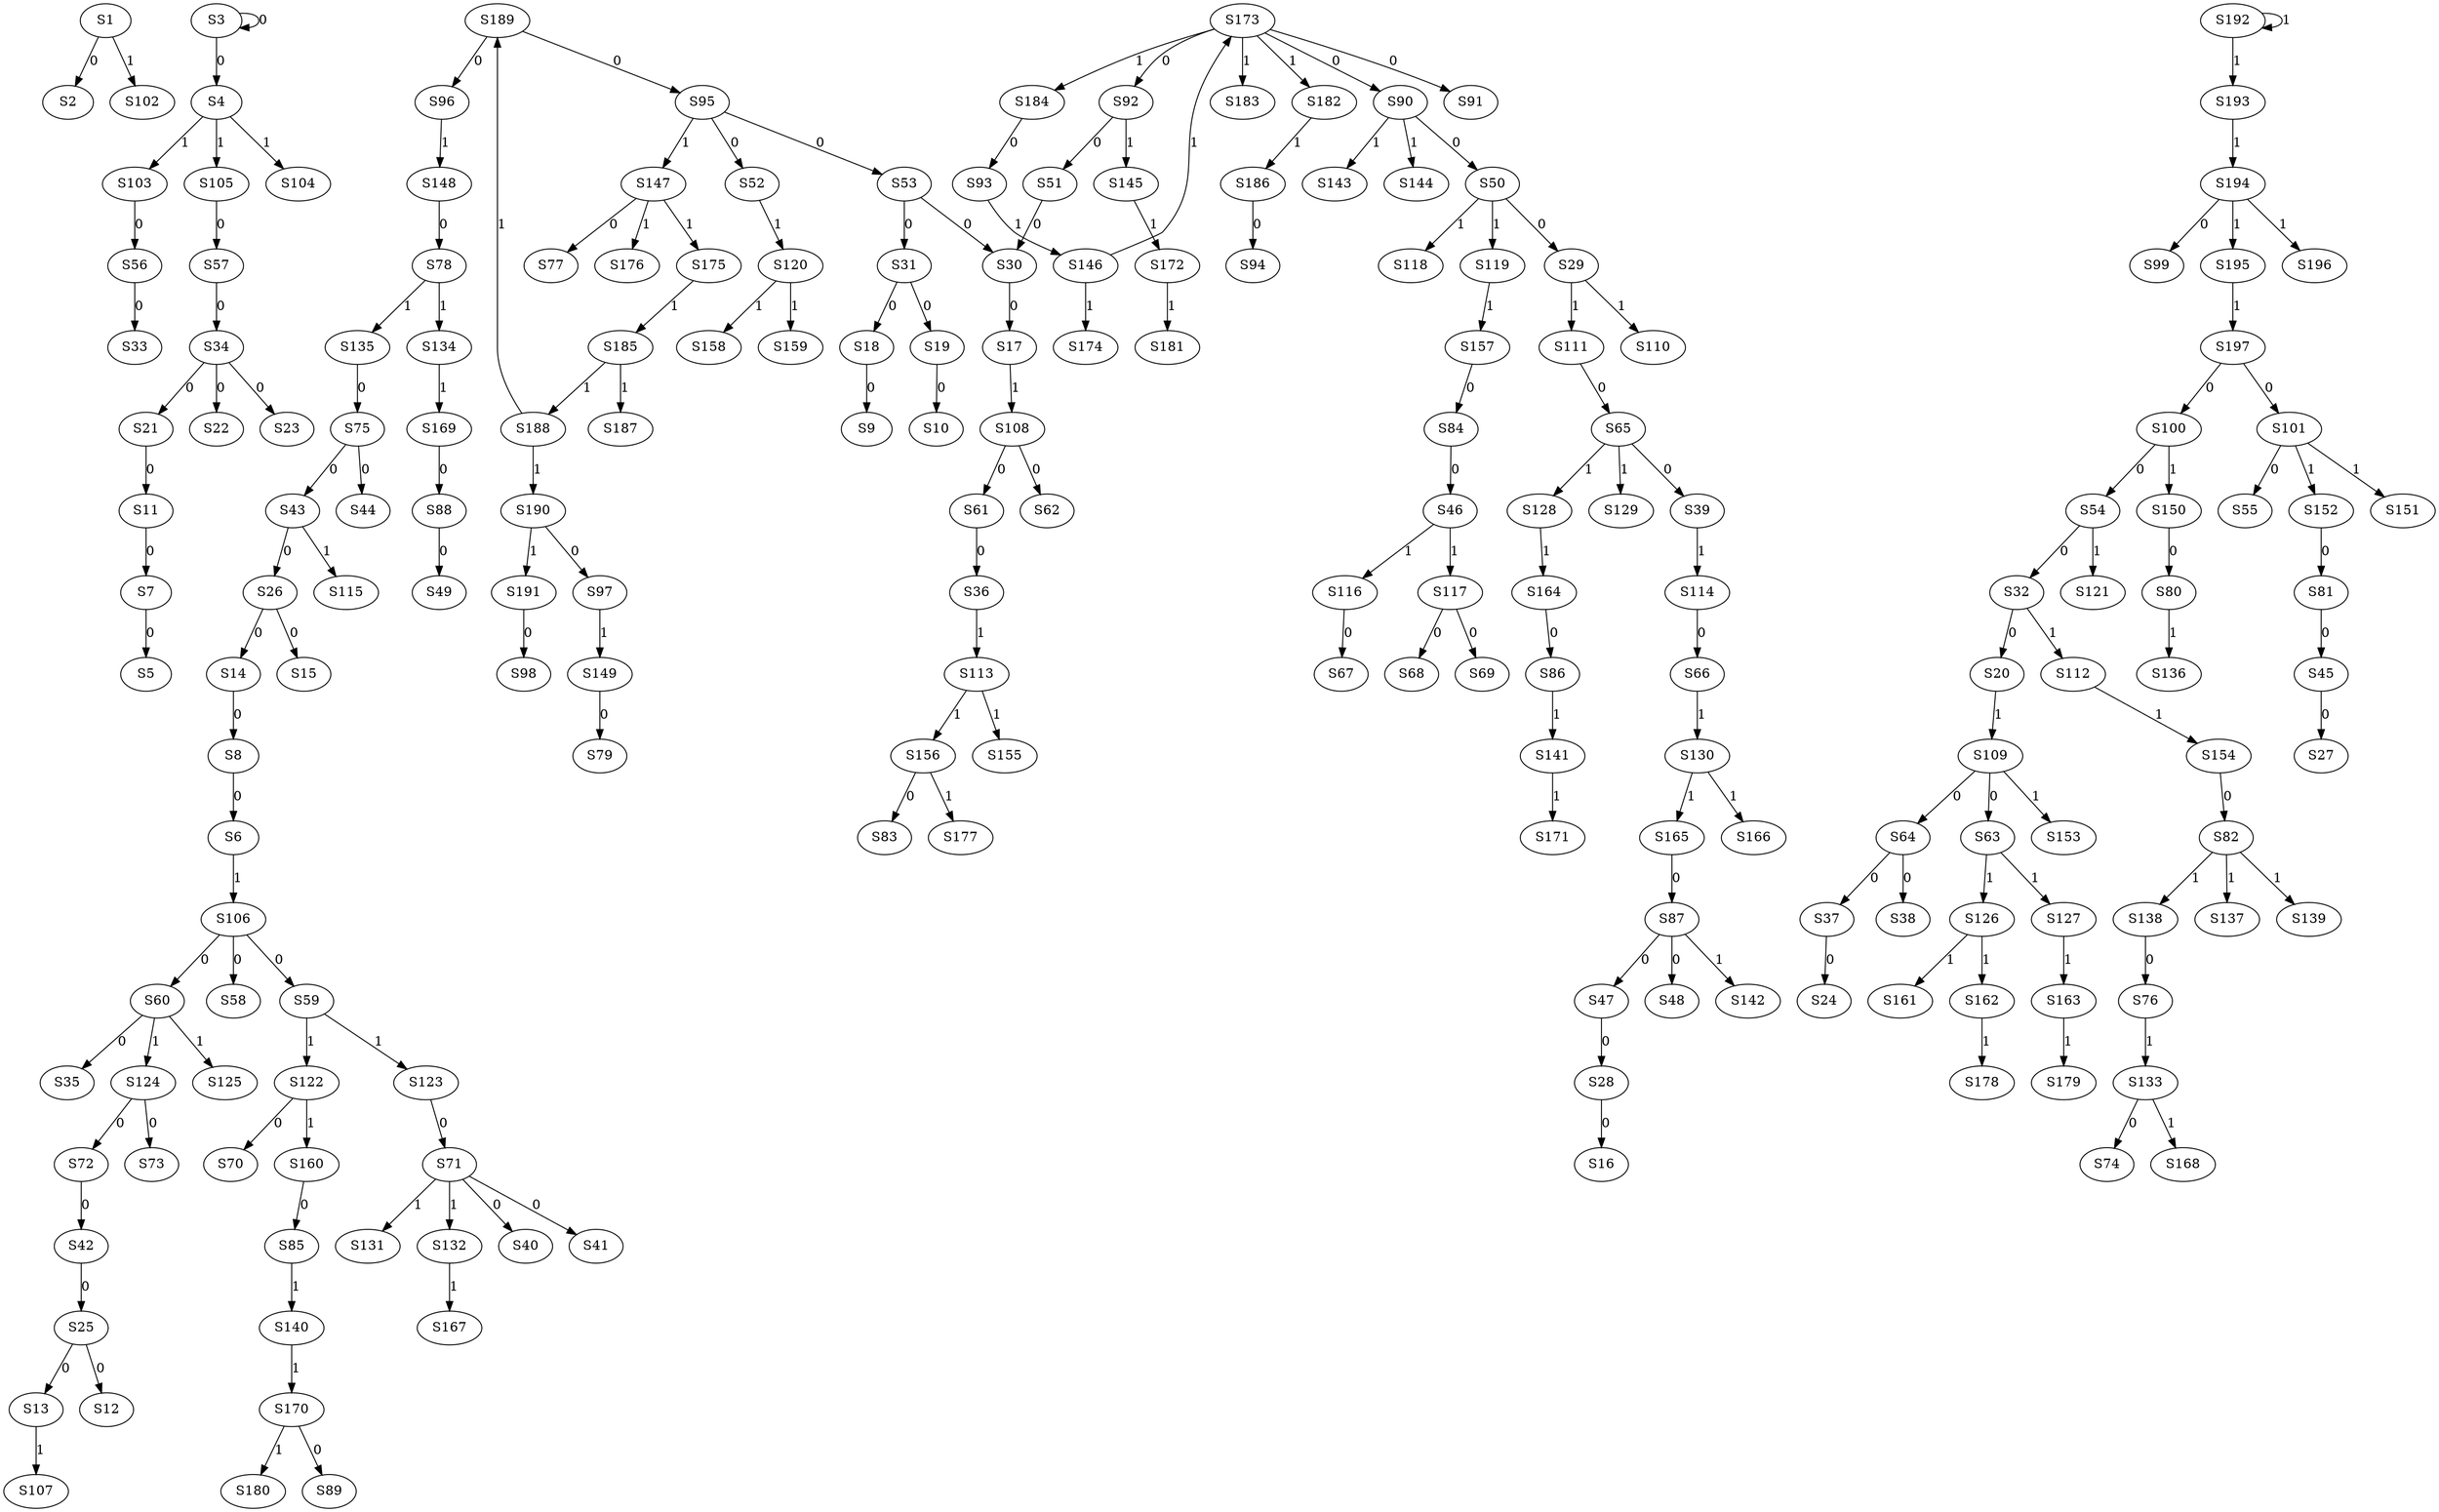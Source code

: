 strict digraph {
	S1 -> S2 [ label = 0 ];
	S3 -> S3 [ label = 0 ];
	S3 -> S4 [ label = 0 ];
	S7 -> S5 [ label = 0 ];
	S8 -> S6 [ label = 0 ];
	S11 -> S7 [ label = 0 ];
	S14 -> S8 [ label = 0 ];
	S18 -> S9 [ label = 0 ];
	S19 -> S10 [ label = 0 ];
	S21 -> S11 [ label = 0 ];
	S25 -> S12 [ label = 0 ];
	S25 -> S13 [ label = 0 ];
	S26 -> S14 [ label = 0 ];
	S26 -> S15 [ label = 0 ];
	S28 -> S16 [ label = 0 ];
	S30 -> S17 [ label = 0 ];
	S31 -> S18 [ label = 0 ];
	S31 -> S19 [ label = 0 ];
	S32 -> S20 [ label = 0 ];
	S34 -> S21 [ label = 0 ];
	S34 -> S22 [ label = 0 ];
	S34 -> S23 [ label = 0 ];
	S37 -> S24 [ label = 0 ];
	S42 -> S25 [ label = 0 ];
	S43 -> S26 [ label = 0 ];
	S45 -> S27 [ label = 0 ];
	S47 -> S28 [ label = 0 ];
	S50 -> S29 [ label = 0 ];
	S51 -> S30 [ label = 0 ];
	S53 -> S31 [ label = 0 ];
	S54 -> S32 [ label = 0 ];
	S56 -> S33 [ label = 0 ];
	S57 -> S34 [ label = 0 ];
	S60 -> S35 [ label = 0 ];
	S61 -> S36 [ label = 0 ];
	S64 -> S37 [ label = 0 ];
	S64 -> S38 [ label = 0 ];
	S65 -> S39 [ label = 0 ];
	S71 -> S40 [ label = 0 ];
	S71 -> S41 [ label = 0 ];
	S72 -> S42 [ label = 0 ];
	S75 -> S43 [ label = 0 ];
	S75 -> S44 [ label = 0 ];
	S81 -> S45 [ label = 0 ];
	S84 -> S46 [ label = 0 ];
	S87 -> S47 [ label = 0 ];
	S87 -> S48 [ label = 0 ];
	S88 -> S49 [ label = 0 ];
	S90 -> S50 [ label = 0 ];
	S92 -> S51 [ label = 0 ];
	S95 -> S52 [ label = 0 ];
	S95 -> S53 [ label = 0 ];
	S100 -> S54 [ label = 0 ];
	S101 -> S55 [ label = 0 ];
	S103 -> S56 [ label = 0 ];
	S105 -> S57 [ label = 0 ];
	S106 -> S58 [ label = 0 ];
	S106 -> S59 [ label = 0 ];
	S106 -> S60 [ label = 0 ];
	S108 -> S61 [ label = 0 ];
	S108 -> S62 [ label = 0 ];
	S109 -> S63 [ label = 0 ];
	S109 -> S64 [ label = 0 ];
	S111 -> S65 [ label = 0 ];
	S114 -> S66 [ label = 0 ];
	S116 -> S67 [ label = 0 ];
	S117 -> S68 [ label = 0 ];
	S117 -> S69 [ label = 0 ];
	S122 -> S70 [ label = 0 ];
	S123 -> S71 [ label = 0 ];
	S124 -> S72 [ label = 0 ];
	S124 -> S73 [ label = 0 ];
	S133 -> S74 [ label = 0 ];
	S135 -> S75 [ label = 0 ];
	S138 -> S76 [ label = 0 ];
	S147 -> S77 [ label = 0 ];
	S148 -> S78 [ label = 0 ];
	S149 -> S79 [ label = 0 ];
	S150 -> S80 [ label = 0 ];
	S152 -> S81 [ label = 0 ];
	S154 -> S82 [ label = 0 ];
	S156 -> S83 [ label = 0 ];
	S157 -> S84 [ label = 0 ];
	S160 -> S85 [ label = 0 ];
	S164 -> S86 [ label = 0 ];
	S165 -> S87 [ label = 0 ];
	S169 -> S88 [ label = 0 ];
	S170 -> S89 [ label = 0 ];
	S173 -> S90 [ label = 0 ];
	S173 -> S91 [ label = 0 ];
	S173 -> S92 [ label = 0 ];
	S184 -> S93 [ label = 0 ];
	S186 -> S94 [ label = 0 ];
	S189 -> S95 [ label = 0 ];
	S189 -> S96 [ label = 0 ];
	S190 -> S97 [ label = 0 ];
	S191 -> S98 [ label = 0 ];
	S194 -> S99 [ label = 0 ];
	S197 -> S100 [ label = 0 ];
	S197 -> S101 [ label = 0 ];
	S1 -> S102 [ label = 1 ];
	S4 -> S103 [ label = 1 ];
	S4 -> S104 [ label = 1 ];
	S4 -> S105 [ label = 1 ];
	S6 -> S106 [ label = 1 ];
	S13 -> S107 [ label = 1 ];
	S17 -> S108 [ label = 1 ];
	S20 -> S109 [ label = 1 ];
	S29 -> S110 [ label = 1 ];
	S29 -> S111 [ label = 1 ];
	S32 -> S112 [ label = 1 ];
	S36 -> S113 [ label = 1 ];
	S39 -> S114 [ label = 1 ];
	S43 -> S115 [ label = 1 ];
	S46 -> S116 [ label = 1 ];
	S46 -> S117 [ label = 1 ];
	S50 -> S118 [ label = 1 ];
	S50 -> S119 [ label = 1 ];
	S52 -> S120 [ label = 1 ];
	S54 -> S121 [ label = 1 ];
	S59 -> S122 [ label = 1 ];
	S59 -> S123 [ label = 1 ];
	S60 -> S124 [ label = 1 ];
	S60 -> S125 [ label = 1 ];
	S63 -> S126 [ label = 1 ];
	S63 -> S127 [ label = 1 ];
	S65 -> S128 [ label = 1 ];
	S65 -> S129 [ label = 1 ];
	S66 -> S130 [ label = 1 ];
	S71 -> S131 [ label = 1 ];
	S71 -> S132 [ label = 1 ];
	S76 -> S133 [ label = 1 ];
	S78 -> S134 [ label = 1 ];
	S78 -> S135 [ label = 1 ];
	S80 -> S136 [ label = 1 ];
	S82 -> S137 [ label = 1 ];
	S82 -> S138 [ label = 1 ];
	S82 -> S139 [ label = 1 ];
	S85 -> S140 [ label = 1 ];
	S86 -> S141 [ label = 1 ];
	S87 -> S142 [ label = 1 ];
	S90 -> S143 [ label = 1 ];
	S90 -> S144 [ label = 1 ];
	S92 -> S145 [ label = 1 ];
	S93 -> S146 [ label = 1 ];
	S95 -> S147 [ label = 1 ];
	S96 -> S148 [ label = 1 ];
	S97 -> S149 [ label = 1 ];
	S100 -> S150 [ label = 1 ];
	S101 -> S151 [ label = 1 ];
	S101 -> S152 [ label = 1 ];
	S109 -> S153 [ label = 1 ];
	S112 -> S154 [ label = 1 ];
	S113 -> S155 [ label = 1 ];
	S113 -> S156 [ label = 1 ];
	S119 -> S157 [ label = 1 ];
	S120 -> S158 [ label = 1 ];
	S120 -> S159 [ label = 1 ];
	S122 -> S160 [ label = 1 ];
	S126 -> S161 [ label = 1 ];
	S126 -> S162 [ label = 1 ];
	S127 -> S163 [ label = 1 ];
	S128 -> S164 [ label = 1 ];
	S130 -> S165 [ label = 1 ];
	S130 -> S166 [ label = 1 ];
	S132 -> S167 [ label = 1 ];
	S133 -> S168 [ label = 1 ];
	S134 -> S169 [ label = 1 ];
	S140 -> S170 [ label = 1 ];
	S141 -> S171 [ label = 1 ];
	S145 -> S172 [ label = 1 ];
	S146 -> S173 [ label = 1 ];
	S146 -> S174 [ label = 1 ];
	S147 -> S175 [ label = 1 ];
	S147 -> S176 [ label = 1 ];
	S156 -> S177 [ label = 1 ];
	S162 -> S178 [ label = 1 ];
	S163 -> S179 [ label = 1 ];
	S170 -> S180 [ label = 1 ];
	S172 -> S181 [ label = 1 ];
	S173 -> S182 [ label = 1 ];
	S173 -> S183 [ label = 1 ];
	S173 -> S184 [ label = 1 ];
	S175 -> S185 [ label = 1 ];
	S182 -> S186 [ label = 1 ];
	S185 -> S187 [ label = 1 ];
	S185 -> S188 [ label = 1 ];
	S188 -> S189 [ label = 1 ];
	S188 -> S190 [ label = 1 ];
	S190 -> S191 [ label = 1 ];
	S192 -> S192 [ label = 1 ];
	S192 -> S193 [ label = 1 ];
	S193 -> S194 [ label = 1 ];
	S194 -> S195 [ label = 1 ];
	S194 -> S196 [ label = 1 ];
	S195 -> S197 [ label = 1 ];
	S53 -> S30 [ label = 0 ];
}